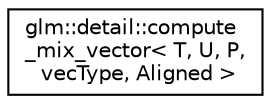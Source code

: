 digraph "Graphical Class Hierarchy"
{
 // LATEX_PDF_SIZE
  edge [fontname="Helvetica",fontsize="10",labelfontname="Helvetica",labelfontsize="10"];
  node [fontname="Helvetica",fontsize="10",shape=record];
  rankdir="LR";
  Node0 [label="glm::detail::compute\l_mix_vector\< T, U, P,\l vecType, Aligned \>",height=0.2,width=0.4,color="black", fillcolor="white", style="filled",URL="$structglm_1_1detail_1_1compute__mix__vector.html",tooltip=" "];
}
